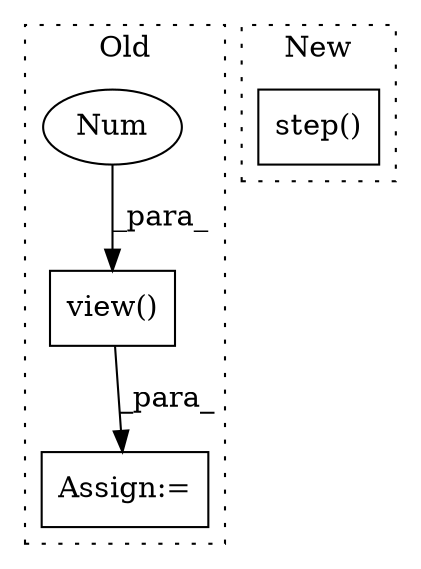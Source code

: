 digraph G {
subgraph cluster0 {
1 [label="view()" a="75" s="1924,1938" l="12,1" shape="box"];
3 [label="Num" a="76" s="1936" l="2" shape="ellipse"];
4 [label="Assign:=" a="68" s="2215" l="3" shape="box"];
label = "Old";
style="dotted";
}
subgraph cluster1 {
2 [label="step()" a="75" s="2716" l="38" shape="box"];
label = "New";
style="dotted";
}
1 -> 4 [label="_para_"];
3 -> 1 [label="_para_"];
}